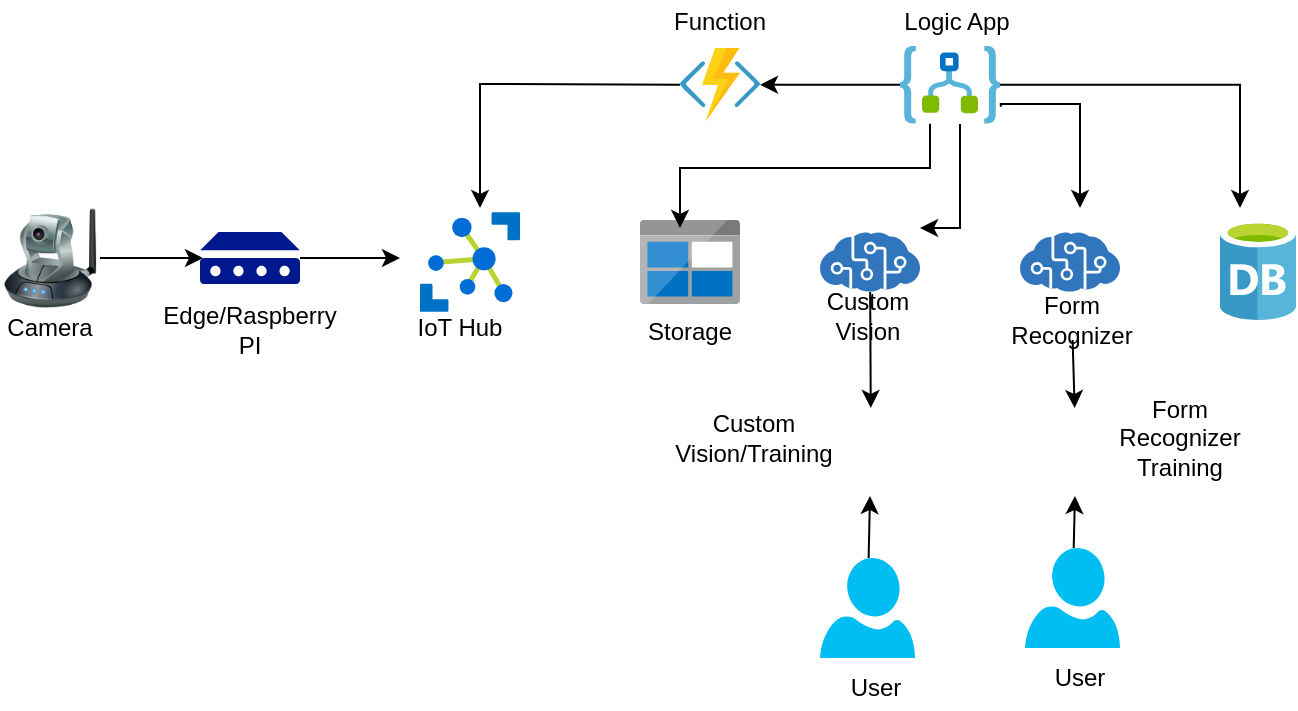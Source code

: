<mxfile version="14.9.6" type="github">
  <diagram id="MtCcifqgWsF8bFSLHfkf" name="Page-1">
    <mxGraphModel dx="1038" dy="579" grid="1" gridSize="10" guides="1" tooltips="1" connect="1" arrows="1" fold="1" page="1" pageScale="1" pageWidth="850" pageHeight="1100" math="0" shadow="0">
      <root>
        <mxCell id="0" />
        <mxCell id="1" parent="0" />
        <mxCell id="wkmmpEoK6P4Irs7ONP1U-52" value="" style="edgeStyle=none;rounded=0;orthogonalLoop=1;jettySize=auto;html=1;entryX=0.03;entryY=0.5;entryDx=0;entryDy=0;entryPerimeter=0;" edge="1" parent="1" source="wkmmpEoK6P4Irs7ONP1U-1" target="wkmmpEoK6P4Irs7ONP1U-2">
          <mxGeometry relative="1" as="geometry" />
        </mxCell>
        <mxCell id="wkmmpEoK6P4Irs7ONP1U-1" value="" style="image;html=1;image=img/lib/clip_art/networking/Ip_Camera_128x128.png" vertex="1" parent="1">
          <mxGeometry x="60" y="240" width="50" height="50" as="geometry" />
        </mxCell>
        <mxCell id="wkmmpEoK6P4Irs7ONP1U-51" value="" style="edgeStyle=none;rounded=0;orthogonalLoop=1;jettySize=auto;html=1;" edge="1" parent="1" source="wkmmpEoK6P4Irs7ONP1U-2">
          <mxGeometry relative="1" as="geometry">
            <mxPoint x="260" y="265" as="targetPoint" />
          </mxGeometry>
        </mxCell>
        <mxCell id="wkmmpEoK6P4Irs7ONP1U-2" value="" style="aspect=fixed;pointerEvents=1;shadow=0;dashed=0;html=1;strokeColor=none;labelPosition=center;verticalLabelPosition=bottom;verticalAlign=top;align=center;fillColor=#00188D;shape=mxgraph.mscae.enterprise.device" vertex="1" parent="1">
          <mxGeometry x="160" y="252" width="50" height="26" as="geometry" />
        </mxCell>
        <mxCell id="wkmmpEoK6P4Irs7ONP1U-44" value="" style="edgeStyle=none;rounded=0;orthogonalLoop=1;jettySize=auto;html=1;" edge="1" parent="1" source="wkmmpEoK6P4Irs7ONP1U-3" target="wkmmpEoK6P4Irs7ONP1U-29">
          <mxGeometry relative="1" as="geometry" />
        </mxCell>
        <mxCell id="wkmmpEoK6P4Irs7ONP1U-3" value="" style="aspect=fixed;html=1;points=[];align=center;image;fontSize=12;image=img/lib/mscae/Cognitive_Services.svg;" vertex="1" parent="1">
          <mxGeometry x="470" y="252" width="50" height="30" as="geometry" />
        </mxCell>
        <mxCell id="wkmmpEoK6P4Irs7ONP1U-4" value="" style="aspect=fixed;html=1;points=[];align=center;image;fontSize=12;image=img/lib/mscae/Cognitive_Services.svg;" vertex="1" parent="1">
          <mxGeometry x="570" y="252" width="50" height="30" as="geometry" />
        </mxCell>
        <mxCell id="wkmmpEoK6P4Irs7ONP1U-5" value="" style="aspect=fixed;html=1;points=[];align=center;image;fontSize=12;image=img/lib/mscae/BlobBlock.svg;" vertex="1" parent="1">
          <mxGeometry x="380" y="246" width="50" height="42" as="geometry" />
        </mxCell>
        <mxCell id="wkmmpEoK6P4Irs7ONP1U-10" value="" style="edgeStyle=orthogonalEdgeStyle;rounded=0;orthogonalLoop=1;jettySize=auto;html=1;" edge="1" parent="1" source="wkmmpEoK6P4Irs7ONP1U-6" target="wkmmpEoK6P4Irs7ONP1U-9">
          <mxGeometry relative="1" as="geometry" />
        </mxCell>
        <mxCell id="wkmmpEoK6P4Irs7ONP1U-11" value="" style="edgeStyle=orthogonalEdgeStyle;rounded=0;orthogonalLoop=1;jettySize=auto;html=1;" edge="1" parent="1" source="wkmmpEoK6P4Irs7ONP1U-6">
          <mxGeometry relative="1" as="geometry">
            <mxPoint x="400" y="250" as="targetPoint" />
            <Array as="points">
              <mxPoint x="525" y="220" />
              <mxPoint x="400" y="220" />
            </Array>
          </mxGeometry>
        </mxCell>
        <mxCell id="wkmmpEoK6P4Irs7ONP1U-13" value="" style="edgeStyle=orthogonalEdgeStyle;rounded=0;orthogonalLoop=1;jettySize=auto;html=1;" edge="1" parent="1" source="wkmmpEoK6P4Irs7ONP1U-6">
          <mxGeometry relative="1" as="geometry">
            <mxPoint x="680" y="240" as="targetPoint" />
            <Array as="points">
              <mxPoint x="680" y="178" />
            </Array>
          </mxGeometry>
        </mxCell>
        <mxCell id="wkmmpEoK6P4Irs7ONP1U-6" value="" style="aspect=fixed;html=1;points=[];align=center;image;fontSize=12;image=img/lib/mscae/Logic_Apps.svg;" vertex="1" parent="1">
          <mxGeometry x="510" y="158.9" width="50" height="39" as="geometry" />
        </mxCell>
        <mxCell id="wkmmpEoK6P4Irs7ONP1U-7" value="" style="aspect=fixed;html=1;points=[];align=center;image;fontSize=12;image=img/lib/mscae/Database_General.svg;" vertex="1" parent="1">
          <mxGeometry x="670" y="246" width="38" height="50" as="geometry" />
        </mxCell>
        <mxCell id="wkmmpEoK6P4Irs7ONP1U-8" value="" style="aspect=fixed;html=1;points=[];align=center;image;fontSize=12;image=img/lib/mscae/Azure_IoT_Hub.svg;" vertex="1" parent="1">
          <mxGeometry x="270" y="242" width="50" height="50" as="geometry" />
        </mxCell>
        <mxCell id="wkmmpEoK6P4Irs7ONP1U-25" value="" style="edgeStyle=none;rounded=0;orthogonalLoop=1;jettySize=auto;html=1;" edge="1" parent="1" source="wkmmpEoK6P4Irs7ONP1U-9">
          <mxGeometry relative="1" as="geometry">
            <mxPoint x="300" y="240" as="targetPoint" />
            <Array as="points">
              <mxPoint x="300" y="178" />
            </Array>
          </mxGeometry>
        </mxCell>
        <mxCell id="wkmmpEoK6P4Irs7ONP1U-9" value="" style="aspect=fixed;html=1;points=[];align=center;image;fontSize=12;image=img/lib/mscae/Functions.svg;" vertex="1" parent="1">
          <mxGeometry x="400" y="160" width="40" height="36.8" as="geometry" />
        </mxCell>
        <mxCell id="wkmmpEoK6P4Irs7ONP1U-14" value="" style="edgeStyle=orthogonalEdgeStyle;rounded=0;orthogonalLoop=1;jettySize=auto;html=1;exitX=1.008;exitY=0.782;exitDx=0;exitDy=0;exitPerimeter=0;" edge="1" parent="1" source="wkmmpEoK6P4Irs7ONP1U-6">
          <mxGeometry relative="1" as="geometry">
            <mxPoint x="570" y="188.4" as="sourcePoint" />
            <mxPoint x="600" y="240" as="targetPoint" />
            <Array as="points">
              <mxPoint x="560" y="188" />
              <mxPoint x="600" y="188" />
            </Array>
          </mxGeometry>
        </mxCell>
        <mxCell id="wkmmpEoK6P4Irs7ONP1U-15" value="" style="edgeStyle=orthogonalEdgeStyle;rounded=0;orthogonalLoop=1;jettySize=auto;html=1;" edge="1" parent="1">
          <mxGeometry relative="1" as="geometry">
            <mxPoint x="540" y="198" as="sourcePoint" />
            <mxPoint x="520" y="250" as="targetPoint" />
            <Array as="points">
              <mxPoint x="540" y="250" />
            </Array>
          </mxGeometry>
        </mxCell>
        <mxCell id="wkmmpEoK6P4Irs7ONP1U-45" value="" style="edgeStyle=none;rounded=0;orthogonalLoop=1;jettySize=auto;html=1;" edge="1" parent="1" source="wkmmpEoK6P4Irs7ONP1U-16" target="wkmmpEoK6P4Irs7ONP1U-29">
          <mxGeometry relative="1" as="geometry" />
        </mxCell>
        <mxCell id="wkmmpEoK6P4Irs7ONP1U-16" value="" style="verticalLabelPosition=bottom;html=1;verticalAlign=top;align=center;strokeColor=none;fillColor=#00BEF2;shape=mxgraph.azure.user;" vertex="1" parent="1">
          <mxGeometry x="470" y="415" width="47.5" height="50" as="geometry" />
        </mxCell>
        <mxCell id="wkmmpEoK6P4Irs7ONP1U-46" value="" style="edgeStyle=none;rounded=0;orthogonalLoop=1;jettySize=auto;html=1;" edge="1" parent="1" source="wkmmpEoK6P4Irs7ONP1U-17" target="wkmmpEoK6P4Irs7ONP1U-42">
          <mxGeometry relative="1" as="geometry" />
        </mxCell>
        <mxCell id="wkmmpEoK6P4Irs7ONP1U-17" value="" style="verticalLabelPosition=bottom;html=1;verticalAlign=top;align=center;strokeColor=none;fillColor=#00BEF2;shape=mxgraph.azure.user;" vertex="1" parent="1">
          <mxGeometry x="572.5" y="410" width="47.5" height="50" as="geometry" />
        </mxCell>
        <mxCell id="wkmmpEoK6P4Irs7ONP1U-18" value="Storage" style="text;html=1;strokeColor=none;fillColor=none;align=center;verticalAlign=middle;whiteSpace=wrap;rounded=0;" vertex="1" parent="1">
          <mxGeometry x="385" y="292" width="40" height="20" as="geometry" />
        </mxCell>
        <mxCell id="wkmmpEoK6P4Irs7ONP1U-19" value="Custom Vision" style="text;html=1;strokeColor=none;fillColor=none;align=center;verticalAlign=middle;whiteSpace=wrap;rounded=0;" vertex="1" parent="1">
          <mxGeometry x="473.75" y="284" width="40" height="20" as="geometry" />
        </mxCell>
        <mxCell id="wkmmpEoK6P4Irs7ONP1U-43" value="" style="edgeStyle=none;rounded=0;orthogonalLoop=1;jettySize=auto;html=1;" edge="1" parent="1" source="wkmmpEoK6P4Irs7ONP1U-20" target="wkmmpEoK6P4Irs7ONP1U-42">
          <mxGeometry relative="1" as="geometry" />
        </mxCell>
        <mxCell id="wkmmpEoK6P4Irs7ONP1U-20" value="Form Recognizer" style="text;html=1;strokeColor=none;fillColor=none;align=center;verticalAlign=middle;whiteSpace=wrap;rounded=0;" vertex="1" parent="1">
          <mxGeometry x="576" y="286" width="40" height="20" as="geometry" />
        </mxCell>
        <mxCell id="wkmmpEoK6P4Irs7ONP1U-21" value="IoT Hub" style="text;html=1;strokeColor=none;fillColor=none;align=center;verticalAlign=middle;whiteSpace=wrap;rounded=0;" vertex="1" parent="1">
          <mxGeometry x="260" y="290" width="60" height="20" as="geometry" />
        </mxCell>
        <mxCell id="wkmmpEoK6P4Irs7ONP1U-22" value="Edge/Raspberry PI" style="text;html=1;strokeColor=none;fillColor=none;align=center;verticalAlign=middle;whiteSpace=wrap;rounded=0;" vertex="1" parent="1">
          <mxGeometry x="160" y="282" width="50" height="38" as="geometry" />
        </mxCell>
        <mxCell id="wkmmpEoK6P4Irs7ONP1U-23" value="Camera" style="text;html=1;strokeColor=none;fillColor=none;align=center;verticalAlign=middle;whiteSpace=wrap;rounded=0;" vertex="1" parent="1">
          <mxGeometry x="60" y="290" width="50" height="20" as="geometry" />
        </mxCell>
        <mxCell id="wkmmpEoK6P4Irs7ONP1U-26" value="Logic App" style="text;html=1;strokeColor=none;fillColor=none;align=center;verticalAlign=middle;whiteSpace=wrap;rounded=0;" vertex="1" parent="1">
          <mxGeometry x="506.5" y="136.9" width="62.5" height="20" as="geometry" />
        </mxCell>
        <mxCell id="wkmmpEoK6P4Irs7ONP1U-27" value="Function" style="text;html=1;strokeColor=none;fillColor=none;align=center;verticalAlign=middle;whiteSpace=wrap;rounded=0;" vertex="1" parent="1">
          <mxGeometry x="400" y="136.9" width="40" height="20" as="geometry" />
        </mxCell>
        <mxCell id="wkmmpEoK6P4Irs7ONP1U-29" value="" style="shape=image;html=1;verticalAlign=top;verticalLabelPosition=bottom;labelBackgroundColor=#ffffff;imageAspect=0;aspect=fixed;image=https://cdn4.iconfinder.com/data/icons/business-solid-the-capitalism/64/Business_vision_growing-128.png" vertex="1" parent="1">
          <mxGeometry x="473.5" y="340" width="44" height="44" as="geometry" />
        </mxCell>
        <mxCell id="wkmmpEoK6P4Irs7ONP1U-42" value="" style="shape=image;html=1;verticalAlign=top;verticalLabelPosition=bottom;labelBackgroundColor=#ffffff;imageAspect=0;aspect=fixed;image=https://cdn2.iconfinder.com/data/icons/essential-web-4/50/content-form-application-article-paper-128.png" vertex="1" parent="1">
          <mxGeometry x="576" y="340" width="44" height="44" as="geometry" />
        </mxCell>
        <mxCell id="wkmmpEoK6P4Irs7ONP1U-47" value="Form Recognizer Training" style="text;html=1;strokeColor=none;fillColor=none;align=center;verticalAlign=middle;whiteSpace=wrap;rounded=0;" vertex="1" parent="1">
          <mxGeometry x="630" y="340" width="40" height="30" as="geometry" />
        </mxCell>
        <mxCell id="wkmmpEoK6P4Irs7ONP1U-48" value="Custom Vision/Training" style="text;html=1;strokeColor=none;fillColor=none;align=center;verticalAlign=middle;whiteSpace=wrap;rounded=0;" vertex="1" parent="1">
          <mxGeometry x="417" y="345" width="40" height="20" as="geometry" />
        </mxCell>
        <mxCell id="wkmmpEoK6P4Irs7ONP1U-49" value="User" style="text;html=1;strokeColor=none;fillColor=none;align=center;verticalAlign=middle;whiteSpace=wrap;rounded=0;" vertex="1" parent="1">
          <mxGeometry x="477.5" y="470" width="40" height="20" as="geometry" />
        </mxCell>
        <mxCell id="wkmmpEoK6P4Irs7ONP1U-50" value="User" style="text;html=1;strokeColor=none;fillColor=none;align=center;verticalAlign=middle;whiteSpace=wrap;rounded=0;" vertex="1" parent="1">
          <mxGeometry x="580" y="465" width="40" height="20" as="geometry" />
        </mxCell>
      </root>
    </mxGraphModel>
  </diagram>
</mxfile>
